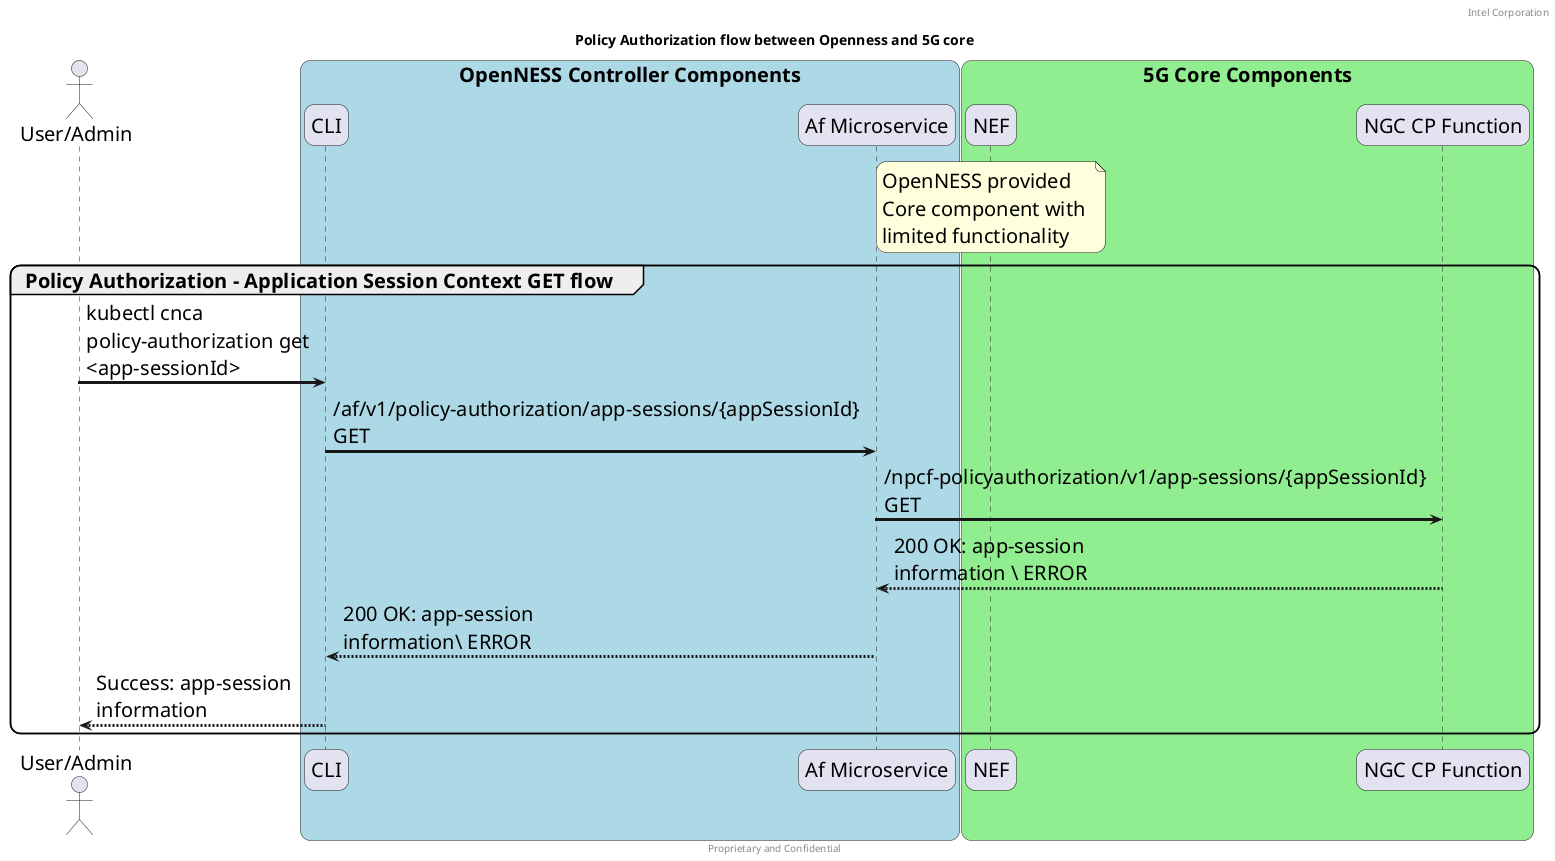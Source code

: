 @startuml
/' SPDX-License-Identifier: Apache-2.0
   Copyright (c) 2020 Intel Corporation
'/
skinparam monochrome false
skinparam roundcorner 20
skinparam defaultFontName "Intel Clear"
skinparam defaultFontSize 20
skinparam maxmessagesize 300
skinparam sequenceArrowThickness 3

header Intel Corporation
footer Proprietary and Confidential

title Policy Authorization flow between Openness and 5G core


actor "User/Admin" as user
participant "CLI" as CLI 
participant "Af Microservice" as AF 
participant "NEF" as NEF
participant "NGC CP Function" as 5GC

box "OpenNESS Controller Components" #LightBlue
	participant CLI
    participant AF
end box

box "5G Core Components" #LightGreen
	participant NEF
    participant 5GC
    note over NEF 
        OpenNESS provided 
        Core component with 
        limited functionality
    end note    
end box

group Policy Authorization - Application Session Context GET flow
    user -> CLI : kubectl cnca policy-authorization get <app-sessionId>
    CLI -> AF : /af/v1/policy-authorization/app-sessions/{appSessionId} GET
    AF -> 5GC : /npcf-policyauthorization/v1/app-sessions/{appSessionId} GET

    5GC --> AF : 200 OK: app-session information \ ERROR 
    AF --> CLI : 200 OK: app-session information\ ERROR 
    CLI --> user : Success: app-session information
end
@enduml